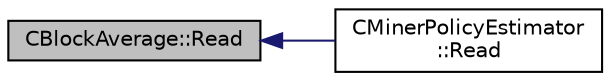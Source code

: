 digraph "CBlockAverage::Read"
{
  edge [fontname="Helvetica",fontsize="10",labelfontname="Helvetica",labelfontsize="10"];
  node [fontname="Helvetica",fontsize="10",shape=record];
  rankdir="LR";
  Node38 [label="CBlockAverage::Read",height=0.2,width=0.4,color="black", fillcolor="grey75", style="filled", fontcolor="black"];
  Node38 -> Node39 [dir="back",color="midnightblue",fontsize="10",style="solid",fontname="Helvetica"];
  Node39 [label="CMinerPolicyEstimator\l::Read",height=0.2,width=0.4,color="black", fillcolor="white", style="filled",URL="$class_c_miner_policy_estimator.html#a86e709bc44e9f6f597519173f15595ff"];
}
